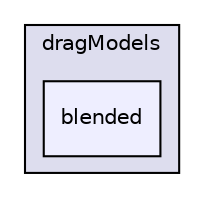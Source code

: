 digraph "applications/solvers/multiphase/multiphaseEulerFoam/interfacialModels/dragModels/blended" {
  bgcolor=transparent;
  compound=true
  node [ fontsize="10", fontname="Helvetica"];
  edge [ labelfontsize="10", labelfontname="Helvetica"];
  subgraph clusterdir_45e67d80f3fa79e6c6d32b95e41cd9a4 {
    graph [ bgcolor="#ddddee", pencolor="black", label="dragModels" fontname="Helvetica", fontsize="10", URL="dir_45e67d80f3fa79e6c6d32b95e41cd9a4.html"]
  dir_0e3d2ff9071cde97a4f775f14119c6cf [shape=box, label="blended", style="filled", fillcolor="#eeeeff", pencolor="black", URL="dir_0e3d2ff9071cde97a4f775f14119c6cf.html"];
  }
}
